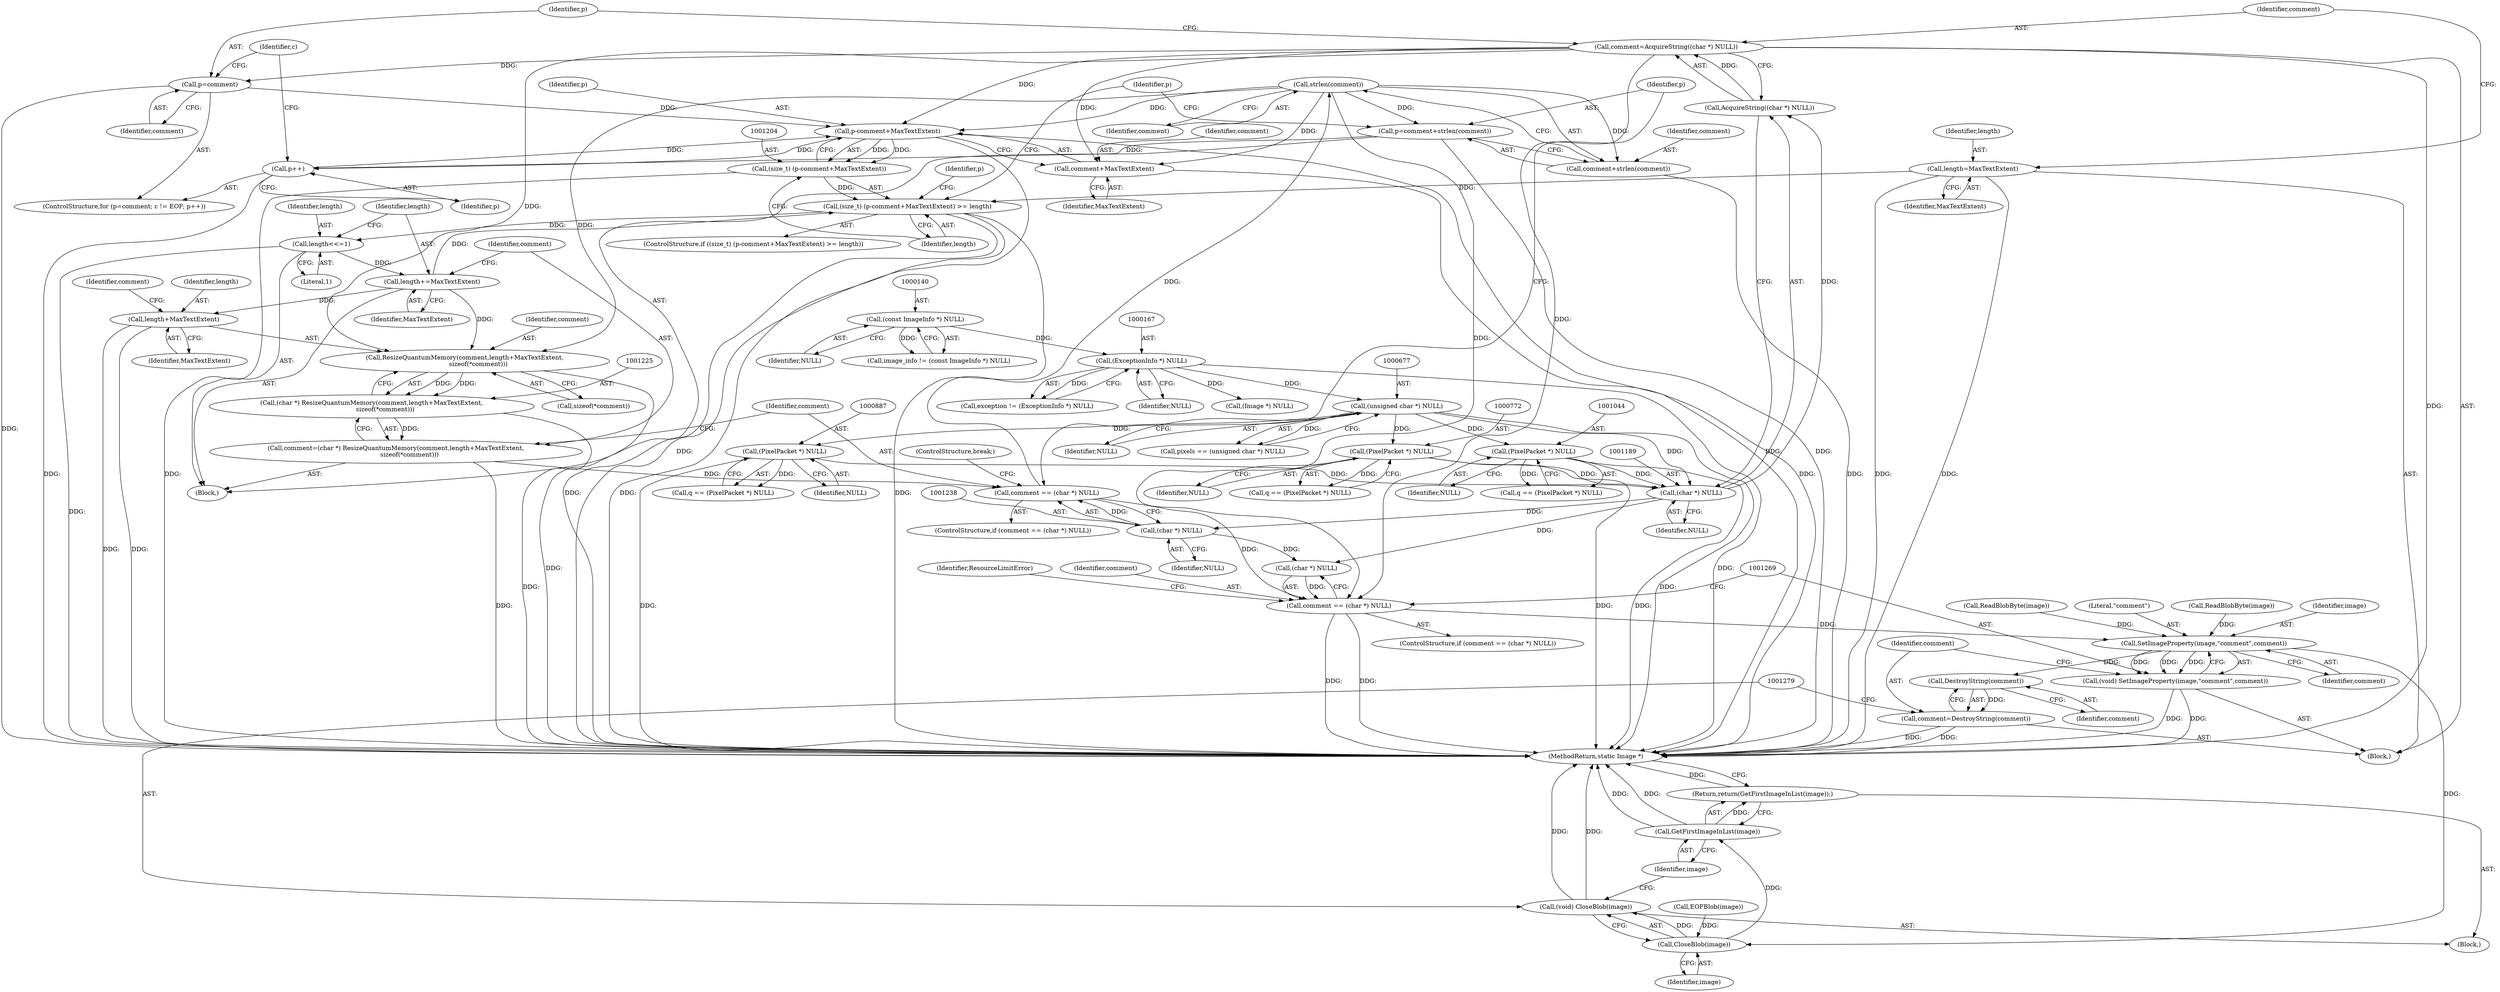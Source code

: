 digraph "0_ImageMagick_424d40ebfcde48bb872eba75179d3d73704fdf1f@API" {
"1001245" [label="(Call,strlen(comment))"];
"1001235" [label="(Call,comment == (char *) NULL)"];
"1001222" [label="(Call,comment=(char *) ResizeQuantumMemory(comment,length+MaxTextExtent,\n              sizeof(*comment)))"];
"1001224" [label="(Call,(char *) ResizeQuantumMemory(comment,length+MaxTextExtent,\n              sizeof(*comment)))"];
"1001226" [label="(Call,ResizeQuantumMemory(comment,length+MaxTextExtent,\n              sizeof(*comment)))"];
"1001245" [label="(Call,strlen(comment))"];
"1001185" [label="(Call,comment=AcquireString((char *) NULL))"];
"1001187" [label="(Call,AcquireString((char *) NULL))"];
"1001188" [label="(Call,(char *) NULL)"];
"1000676" [label="(Call,(unsigned char *) NULL)"];
"1000166" [label="(Call,(ExceptionInfo *) NULL)"];
"1000139" [label="(Call,(const ImageInfo *) NULL)"];
"1000771" [label="(Call,(PixelPacket *) NULL)"];
"1001043" [label="(Call,(PixelPacket *) NULL)"];
"1000886" [label="(Call,(PixelPacket *) NULL)"];
"1001219" [label="(Call,length+=MaxTextExtent)"];
"1001216" [label="(Call,length<<=1)"];
"1001202" [label="(Call,(size_t) (p-comment+MaxTextExtent) >= length)"];
"1001203" [label="(Call,(size_t) (p-comment+MaxTextExtent))"];
"1001205" [label="(Call,p-comment+MaxTextExtent)"];
"1001198" [label="(Call,p++)"];
"1001241" [label="(Call,p=comment+strlen(comment))"];
"1001192" [label="(Call,p=comment)"];
"1001182" [label="(Call,length=MaxTextExtent)"];
"1001237" [label="(Call,(char *) NULL)"];
"1001207" [label="(Call,comment+MaxTextExtent)"];
"1001243" [label="(Call,comment+strlen(comment))"];
"1001260" [label="(Call,comment == (char *) NULL)"];
"1001270" [label="(Call,SetImageProperty(image,\"comment\",comment))"];
"1001268" [label="(Call,(void) SetImageProperty(image,\"comment\",comment))"];
"1001276" [label="(Call,DestroyString(comment))"];
"1001274" [label="(Call,comment=DestroyString(comment))"];
"1001280" [label="(Call,CloseBlob(image))"];
"1001278" [label="(Call,(void) CloseBlob(image))"];
"1001283" [label="(Call,GetFirstImageInList(image))"];
"1001282" [label="(Return,return(GetFirstImageInList(image));)"];
"1001228" [label="(Call,length+MaxTextExtent)"];
"1001216" [label="(Call,length<<=1)"];
"1001045" [label="(Identifier,NULL)"];
"1000769" [label="(Call,q == (PixelPacket *) NULL)"];
"1000674" [label="(Call,pixels == (unsigned char *) NULL)"];
"1000139" [label="(Call,(const ImageInfo *) NULL)"];
"1001285" [label="(MethodReturn,static Image *)"];
"1000678" [label="(Identifier,NULL)"];
"1001198" [label="(Call,p++)"];
"1001210" [label="(Identifier,length)"];
"1001144" [label="(Call,EOFBlob(image))"];
"1001205" [label="(Call,p-comment+MaxTextExtent)"];
"1000676" [label="(Call,(unsigned char *) NULL)"];
"1001226" [label="(Call,ResizeQuantumMemory(comment,length+MaxTextExtent,\n              sizeof(*comment)))"];
"1001229" [label="(Identifier,length)"];
"1001199" [label="(Identifier,p)"];
"1001196" [label="(Identifier,c)"];
"1001240" [label="(ControlStructure,break;)"];
"1001185" [label="(Call,comment=AcquireString((char *) NULL))"];
"1001275" [label="(Identifier,comment)"];
"1001217" [label="(Identifier,length)"];
"1001277" [label="(Identifier,comment)"];
"1001280" [label="(Call,CloseBlob(image))"];
"1001211" [label="(Block,)"];
"1001271" [label="(Identifier,image)"];
"1001193" [label="(Identifier,p)"];
"1000884" [label="(Call,q == (PixelPacket *) NULL)"];
"1000771" [label="(Call,(PixelPacket *) NULL)"];
"1001246" [label="(Identifier,comment)"];
"1001227" [label="(Identifier,comment)"];
"1001270" [label="(Call,SetImageProperty(image,\"comment\",comment))"];
"1001190" [label="(Identifier,NULL)"];
"1001283" [label="(Call,GetFirstImageInList(image))"];
"1001239" [label="(Identifier,NULL)"];
"1001214" [label="(Identifier,p)"];
"1001224" [label="(Call,(char *) ResizeQuantumMemory(comment,length+MaxTextExtent,\n              sizeof(*comment)))"];
"1001236" [label="(Identifier,comment)"];
"1001222" [label="(Call,comment=(char *) ResizeQuantumMemory(comment,length+MaxTextExtent,\n              sizeof(*comment)))"];
"1001184" [label="(Identifier,MaxTextExtent)"];
"1001241" [label="(Call,p=comment+strlen(comment))"];
"1000886" [label="(Call,(PixelPacket *) NULL)"];
"1001209" [label="(Identifier,MaxTextExtent)"];
"1001243" [label="(Call,comment+strlen(comment))"];
"1000196" [label="(Call,(Image *) NULL)"];
"1001194" [label="(Identifier,comment)"];
"1001233" [label="(Identifier,comment)"];
"1001182" [label="(Call,length=MaxTextExtent)"];
"1001249" [label="(Identifier,p)"];
"1001220" [label="(Identifier,length)"];
"1001253" [label="(Call,ReadBlobByte(image))"];
"1000166" [label="(Call,(ExceptionInfo *) NULL)"];
"1001219" [label="(Call,length+=MaxTextExtent)"];
"1001272" [label="(Literal,\"comment\")"];
"1001281" [label="(Identifier,image)"];
"1000168" [label="(Identifier,NULL)"];
"1001235" [label="(Call,comment == (char *) NULL)"];
"1001208" [label="(Identifier,comment)"];
"1001244" [label="(Identifier,comment)"];
"1001230" [label="(Identifier,MaxTextExtent)"];
"1001223" [label="(Identifier,comment)"];
"1001192" [label="(Call,p=comment)"];
"1001276" [label="(Call,DestroyString(comment))"];
"1001206" [label="(Identifier,p)"];
"1000112" [label="(Block,)"];
"1001191" [label="(ControlStructure,for (p=comment; c != EOF; p++))"];
"1001242" [label="(Identifier,p)"];
"1001201" [label="(ControlStructure,if ((size_t) (p-comment+MaxTextExtent) >= length))"];
"1000137" [label="(Call,image_info != (const ImageInfo *) NULL)"];
"1001237" [label="(Call,(char *) NULL)"];
"1001278" [label="(Call,(void) CloseBlob(image))"];
"1001268" [label="(Call,(void) SetImageProperty(image,\"comment\",comment))"];
"1001231" [label="(Call,sizeof(*comment))"];
"1001273" [label="(Identifier,comment)"];
"1000164" [label="(Call,exception != (ExceptionInfo *) NULL)"];
"1001260" [label="(Call,comment == (char *) NULL)"];
"1001228" [label="(Call,length+MaxTextExtent)"];
"1000888" [label="(Identifier,NULL)"];
"1001221" [label="(Identifier,MaxTextExtent)"];
"1001186" [label="(Identifier,comment)"];
"1001160" [label="(Block,)"];
"1001274" [label="(Call,comment=DestroyString(comment))"];
"1001259" [label="(ControlStructure,if (comment == (char *) NULL))"];
"1001180" [label="(Call,ReadBlobByte(image))"];
"1001203" [label="(Call,(size_t) (p-comment+MaxTextExtent))"];
"1001187" [label="(Call,AcquireString((char *) NULL))"];
"1001183" [label="(Identifier,length)"];
"1001041" [label="(Call,q == (PixelPacket *) NULL)"];
"1001261" [label="(Identifier,comment)"];
"1001207" [label="(Call,comment+MaxTextExtent)"];
"1001043" [label="(Call,(PixelPacket *) NULL)"];
"1001234" [label="(ControlStructure,if (comment == (char *) NULL))"];
"1001245" [label="(Call,strlen(comment))"];
"1000141" [label="(Identifier,NULL)"];
"1000773" [label="(Identifier,NULL)"];
"1001218" [label="(Literal,1)"];
"1001282" [label="(Return,return(GetFirstImageInList(image));)"];
"1001188" [label="(Call,(char *) NULL)"];
"1001262" [label="(Call,(char *) NULL)"];
"1001266" [label="(Identifier,ResourceLimitError)"];
"1001284" [label="(Identifier,image)"];
"1001202" [label="(Call,(size_t) (p-comment+MaxTextExtent) >= length)"];
"1001245" -> "1001243"  [label="AST: "];
"1001245" -> "1001246"  [label="CFG: "];
"1001246" -> "1001245"  [label="AST: "];
"1001243" -> "1001245"  [label="CFG: "];
"1001245" -> "1001205"  [label="DDG: "];
"1001245" -> "1001207"  [label="DDG: "];
"1001245" -> "1001226"  [label="DDG: "];
"1001245" -> "1001241"  [label="DDG: "];
"1001245" -> "1001243"  [label="DDG: "];
"1001235" -> "1001245"  [label="DDG: "];
"1001245" -> "1001260"  [label="DDG: "];
"1001235" -> "1001234"  [label="AST: "];
"1001235" -> "1001237"  [label="CFG: "];
"1001236" -> "1001235"  [label="AST: "];
"1001237" -> "1001235"  [label="AST: "];
"1001240" -> "1001235"  [label="CFG: "];
"1001242" -> "1001235"  [label="CFG: "];
"1001222" -> "1001235"  [label="DDG: "];
"1001237" -> "1001235"  [label="DDG: "];
"1001235" -> "1001260"  [label="DDG: "];
"1001222" -> "1001211"  [label="AST: "];
"1001222" -> "1001224"  [label="CFG: "];
"1001223" -> "1001222"  [label="AST: "];
"1001224" -> "1001222"  [label="AST: "];
"1001236" -> "1001222"  [label="CFG: "];
"1001222" -> "1001285"  [label="DDG: "];
"1001224" -> "1001222"  [label="DDG: "];
"1001224" -> "1001226"  [label="CFG: "];
"1001225" -> "1001224"  [label="AST: "];
"1001226" -> "1001224"  [label="AST: "];
"1001224" -> "1001285"  [label="DDG: "];
"1001226" -> "1001224"  [label="DDG: "];
"1001226" -> "1001224"  [label="DDG: "];
"1001226" -> "1001231"  [label="CFG: "];
"1001227" -> "1001226"  [label="AST: "];
"1001228" -> "1001226"  [label="AST: "];
"1001231" -> "1001226"  [label="AST: "];
"1001226" -> "1001285"  [label="DDG: "];
"1001185" -> "1001226"  [label="DDG: "];
"1001219" -> "1001226"  [label="DDG: "];
"1001185" -> "1001160"  [label="AST: "];
"1001185" -> "1001187"  [label="CFG: "];
"1001186" -> "1001185"  [label="AST: "];
"1001187" -> "1001185"  [label="AST: "];
"1001193" -> "1001185"  [label="CFG: "];
"1001185" -> "1001285"  [label="DDG: "];
"1001187" -> "1001185"  [label="DDG: "];
"1001185" -> "1001192"  [label="DDG: "];
"1001185" -> "1001205"  [label="DDG: "];
"1001185" -> "1001207"  [label="DDG: "];
"1001185" -> "1001260"  [label="DDG: "];
"1001187" -> "1001188"  [label="CFG: "];
"1001188" -> "1001187"  [label="AST: "];
"1001188" -> "1001187"  [label="DDG: "];
"1001188" -> "1001190"  [label="CFG: "];
"1001189" -> "1001188"  [label="AST: "];
"1001190" -> "1001188"  [label="AST: "];
"1000676" -> "1001188"  [label="DDG: "];
"1000771" -> "1001188"  [label="DDG: "];
"1001043" -> "1001188"  [label="DDG: "];
"1000886" -> "1001188"  [label="DDG: "];
"1001188" -> "1001237"  [label="DDG: "];
"1001188" -> "1001262"  [label="DDG: "];
"1000676" -> "1000674"  [label="AST: "];
"1000676" -> "1000678"  [label="CFG: "];
"1000677" -> "1000676"  [label="AST: "];
"1000678" -> "1000676"  [label="AST: "];
"1000674" -> "1000676"  [label="CFG: "];
"1000676" -> "1001285"  [label="DDG: "];
"1000676" -> "1000674"  [label="DDG: "];
"1000166" -> "1000676"  [label="DDG: "];
"1000676" -> "1000771"  [label="DDG: "];
"1000676" -> "1000886"  [label="DDG: "];
"1000676" -> "1001043"  [label="DDG: "];
"1000166" -> "1000164"  [label="AST: "];
"1000166" -> "1000168"  [label="CFG: "];
"1000167" -> "1000166"  [label="AST: "];
"1000168" -> "1000166"  [label="AST: "];
"1000164" -> "1000166"  [label="CFG: "];
"1000166" -> "1001285"  [label="DDG: "];
"1000166" -> "1000164"  [label="DDG: "];
"1000139" -> "1000166"  [label="DDG: "];
"1000166" -> "1000196"  [label="DDG: "];
"1000139" -> "1000137"  [label="AST: "];
"1000139" -> "1000141"  [label="CFG: "];
"1000140" -> "1000139"  [label="AST: "];
"1000141" -> "1000139"  [label="AST: "];
"1000137" -> "1000139"  [label="CFG: "];
"1000139" -> "1000137"  [label="DDG: "];
"1000771" -> "1000769"  [label="AST: "];
"1000771" -> "1000773"  [label="CFG: "];
"1000772" -> "1000771"  [label="AST: "];
"1000773" -> "1000771"  [label="AST: "];
"1000769" -> "1000771"  [label="CFG: "];
"1000771" -> "1001285"  [label="DDG: "];
"1000771" -> "1000769"  [label="DDG: "];
"1001043" -> "1001041"  [label="AST: "];
"1001043" -> "1001045"  [label="CFG: "];
"1001044" -> "1001043"  [label="AST: "];
"1001045" -> "1001043"  [label="AST: "];
"1001041" -> "1001043"  [label="CFG: "];
"1001043" -> "1001285"  [label="DDG: "];
"1001043" -> "1001041"  [label="DDG: "];
"1000886" -> "1000884"  [label="AST: "];
"1000886" -> "1000888"  [label="CFG: "];
"1000887" -> "1000886"  [label="AST: "];
"1000888" -> "1000886"  [label="AST: "];
"1000884" -> "1000886"  [label="CFG: "];
"1000886" -> "1001285"  [label="DDG: "];
"1000886" -> "1000884"  [label="DDG: "];
"1001219" -> "1001211"  [label="AST: "];
"1001219" -> "1001221"  [label="CFG: "];
"1001220" -> "1001219"  [label="AST: "];
"1001221" -> "1001219"  [label="AST: "];
"1001223" -> "1001219"  [label="CFG: "];
"1001219" -> "1001202"  [label="DDG: "];
"1001216" -> "1001219"  [label="DDG: "];
"1001219" -> "1001228"  [label="DDG: "];
"1001216" -> "1001211"  [label="AST: "];
"1001216" -> "1001218"  [label="CFG: "];
"1001217" -> "1001216"  [label="AST: "];
"1001218" -> "1001216"  [label="AST: "];
"1001220" -> "1001216"  [label="CFG: "];
"1001216" -> "1001285"  [label="DDG: "];
"1001202" -> "1001216"  [label="DDG: "];
"1001202" -> "1001201"  [label="AST: "];
"1001202" -> "1001210"  [label="CFG: "];
"1001203" -> "1001202"  [label="AST: "];
"1001210" -> "1001202"  [label="AST: "];
"1001214" -> "1001202"  [label="CFG: "];
"1001249" -> "1001202"  [label="CFG: "];
"1001202" -> "1001285"  [label="DDG: "];
"1001202" -> "1001285"  [label="DDG: "];
"1001202" -> "1001285"  [label="DDG: "];
"1001203" -> "1001202"  [label="DDG: "];
"1001182" -> "1001202"  [label="DDG: "];
"1001203" -> "1001205"  [label="CFG: "];
"1001204" -> "1001203"  [label="AST: "];
"1001205" -> "1001203"  [label="AST: "];
"1001210" -> "1001203"  [label="CFG: "];
"1001203" -> "1001285"  [label="DDG: "];
"1001205" -> "1001203"  [label="DDG: "];
"1001205" -> "1001203"  [label="DDG: "];
"1001205" -> "1001207"  [label="CFG: "];
"1001206" -> "1001205"  [label="AST: "];
"1001207" -> "1001205"  [label="AST: "];
"1001205" -> "1001285"  [label="DDG: "];
"1001205" -> "1001285"  [label="DDG: "];
"1001205" -> "1001198"  [label="DDG: "];
"1001198" -> "1001205"  [label="DDG: "];
"1001192" -> "1001205"  [label="DDG: "];
"1001198" -> "1001191"  [label="AST: "];
"1001198" -> "1001199"  [label="CFG: "];
"1001199" -> "1001198"  [label="AST: "];
"1001196" -> "1001198"  [label="CFG: "];
"1001198" -> "1001285"  [label="DDG: "];
"1001241" -> "1001198"  [label="DDG: "];
"1001241" -> "1001211"  [label="AST: "];
"1001241" -> "1001243"  [label="CFG: "];
"1001242" -> "1001241"  [label="AST: "];
"1001243" -> "1001241"  [label="AST: "];
"1001249" -> "1001241"  [label="CFG: "];
"1001241" -> "1001285"  [label="DDG: "];
"1001192" -> "1001191"  [label="AST: "];
"1001192" -> "1001194"  [label="CFG: "];
"1001193" -> "1001192"  [label="AST: "];
"1001194" -> "1001192"  [label="AST: "];
"1001196" -> "1001192"  [label="CFG: "];
"1001192" -> "1001285"  [label="DDG: "];
"1001182" -> "1001160"  [label="AST: "];
"1001182" -> "1001184"  [label="CFG: "];
"1001183" -> "1001182"  [label="AST: "];
"1001184" -> "1001182"  [label="AST: "];
"1001186" -> "1001182"  [label="CFG: "];
"1001182" -> "1001285"  [label="DDG: "];
"1001182" -> "1001285"  [label="DDG: "];
"1001237" -> "1001239"  [label="CFG: "];
"1001238" -> "1001237"  [label="AST: "];
"1001239" -> "1001237"  [label="AST: "];
"1001237" -> "1001262"  [label="DDG: "];
"1001207" -> "1001209"  [label="CFG: "];
"1001208" -> "1001207"  [label="AST: "];
"1001209" -> "1001207"  [label="AST: "];
"1001207" -> "1001285"  [label="DDG: "];
"1001244" -> "1001243"  [label="AST: "];
"1001243" -> "1001285"  [label="DDG: "];
"1001260" -> "1001259"  [label="AST: "];
"1001260" -> "1001262"  [label="CFG: "];
"1001261" -> "1001260"  [label="AST: "];
"1001262" -> "1001260"  [label="AST: "];
"1001266" -> "1001260"  [label="CFG: "];
"1001269" -> "1001260"  [label="CFG: "];
"1001260" -> "1001285"  [label="DDG: "];
"1001260" -> "1001285"  [label="DDG: "];
"1001262" -> "1001260"  [label="DDG: "];
"1001260" -> "1001270"  [label="DDG: "];
"1001270" -> "1001268"  [label="AST: "];
"1001270" -> "1001273"  [label="CFG: "];
"1001271" -> "1001270"  [label="AST: "];
"1001272" -> "1001270"  [label="AST: "];
"1001273" -> "1001270"  [label="AST: "];
"1001268" -> "1001270"  [label="CFG: "];
"1001270" -> "1001268"  [label="DDG: "];
"1001270" -> "1001268"  [label="DDG: "];
"1001270" -> "1001268"  [label="DDG: "];
"1001180" -> "1001270"  [label="DDG: "];
"1001253" -> "1001270"  [label="DDG: "];
"1001270" -> "1001276"  [label="DDG: "];
"1001270" -> "1001280"  [label="DDG: "];
"1001268" -> "1001160"  [label="AST: "];
"1001269" -> "1001268"  [label="AST: "];
"1001275" -> "1001268"  [label="CFG: "];
"1001268" -> "1001285"  [label="DDG: "];
"1001268" -> "1001285"  [label="DDG: "];
"1001276" -> "1001274"  [label="AST: "];
"1001276" -> "1001277"  [label="CFG: "];
"1001277" -> "1001276"  [label="AST: "];
"1001274" -> "1001276"  [label="CFG: "];
"1001276" -> "1001274"  [label="DDG: "];
"1001274" -> "1001160"  [label="AST: "];
"1001275" -> "1001274"  [label="AST: "];
"1001279" -> "1001274"  [label="CFG: "];
"1001274" -> "1001285"  [label="DDG: "];
"1001274" -> "1001285"  [label="DDG: "];
"1001280" -> "1001278"  [label="AST: "];
"1001280" -> "1001281"  [label="CFG: "];
"1001281" -> "1001280"  [label="AST: "];
"1001278" -> "1001280"  [label="CFG: "];
"1001280" -> "1001278"  [label="DDG: "];
"1001144" -> "1001280"  [label="DDG: "];
"1001280" -> "1001283"  [label="DDG: "];
"1001278" -> "1000112"  [label="AST: "];
"1001279" -> "1001278"  [label="AST: "];
"1001284" -> "1001278"  [label="CFG: "];
"1001278" -> "1001285"  [label="DDG: "];
"1001278" -> "1001285"  [label="DDG: "];
"1001283" -> "1001282"  [label="AST: "];
"1001283" -> "1001284"  [label="CFG: "];
"1001284" -> "1001283"  [label="AST: "];
"1001282" -> "1001283"  [label="CFG: "];
"1001283" -> "1001285"  [label="DDG: "];
"1001283" -> "1001285"  [label="DDG: "];
"1001283" -> "1001282"  [label="DDG: "];
"1001282" -> "1000112"  [label="AST: "];
"1001285" -> "1001282"  [label="CFG: "];
"1001282" -> "1001285"  [label="DDG: "];
"1001228" -> "1001230"  [label="CFG: "];
"1001229" -> "1001228"  [label="AST: "];
"1001230" -> "1001228"  [label="AST: "];
"1001233" -> "1001228"  [label="CFG: "];
"1001228" -> "1001285"  [label="DDG: "];
"1001228" -> "1001285"  [label="DDG: "];
}

